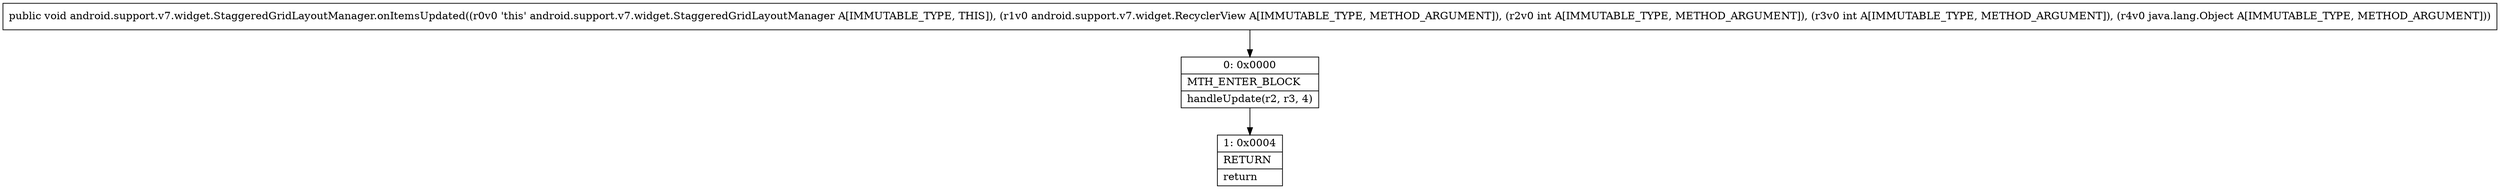 digraph "CFG forandroid.support.v7.widget.StaggeredGridLayoutManager.onItemsUpdated(Landroid\/support\/v7\/widget\/RecyclerView;IILjava\/lang\/Object;)V" {
Node_0 [shape=record,label="{0\:\ 0x0000|MTH_ENTER_BLOCK\l|handleUpdate(r2, r3, 4)\l}"];
Node_1 [shape=record,label="{1\:\ 0x0004|RETURN\l|return\l}"];
MethodNode[shape=record,label="{public void android.support.v7.widget.StaggeredGridLayoutManager.onItemsUpdated((r0v0 'this' android.support.v7.widget.StaggeredGridLayoutManager A[IMMUTABLE_TYPE, THIS]), (r1v0 android.support.v7.widget.RecyclerView A[IMMUTABLE_TYPE, METHOD_ARGUMENT]), (r2v0 int A[IMMUTABLE_TYPE, METHOD_ARGUMENT]), (r3v0 int A[IMMUTABLE_TYPE, METHOD_ARGUMENT]), (r4v0 java.lang.Object A[IMMUTABLE_TYPE, METHOD_ARGUMENT])) }"];
MethodNode -> Node_0;
Node_0 -> Node_1;
}

